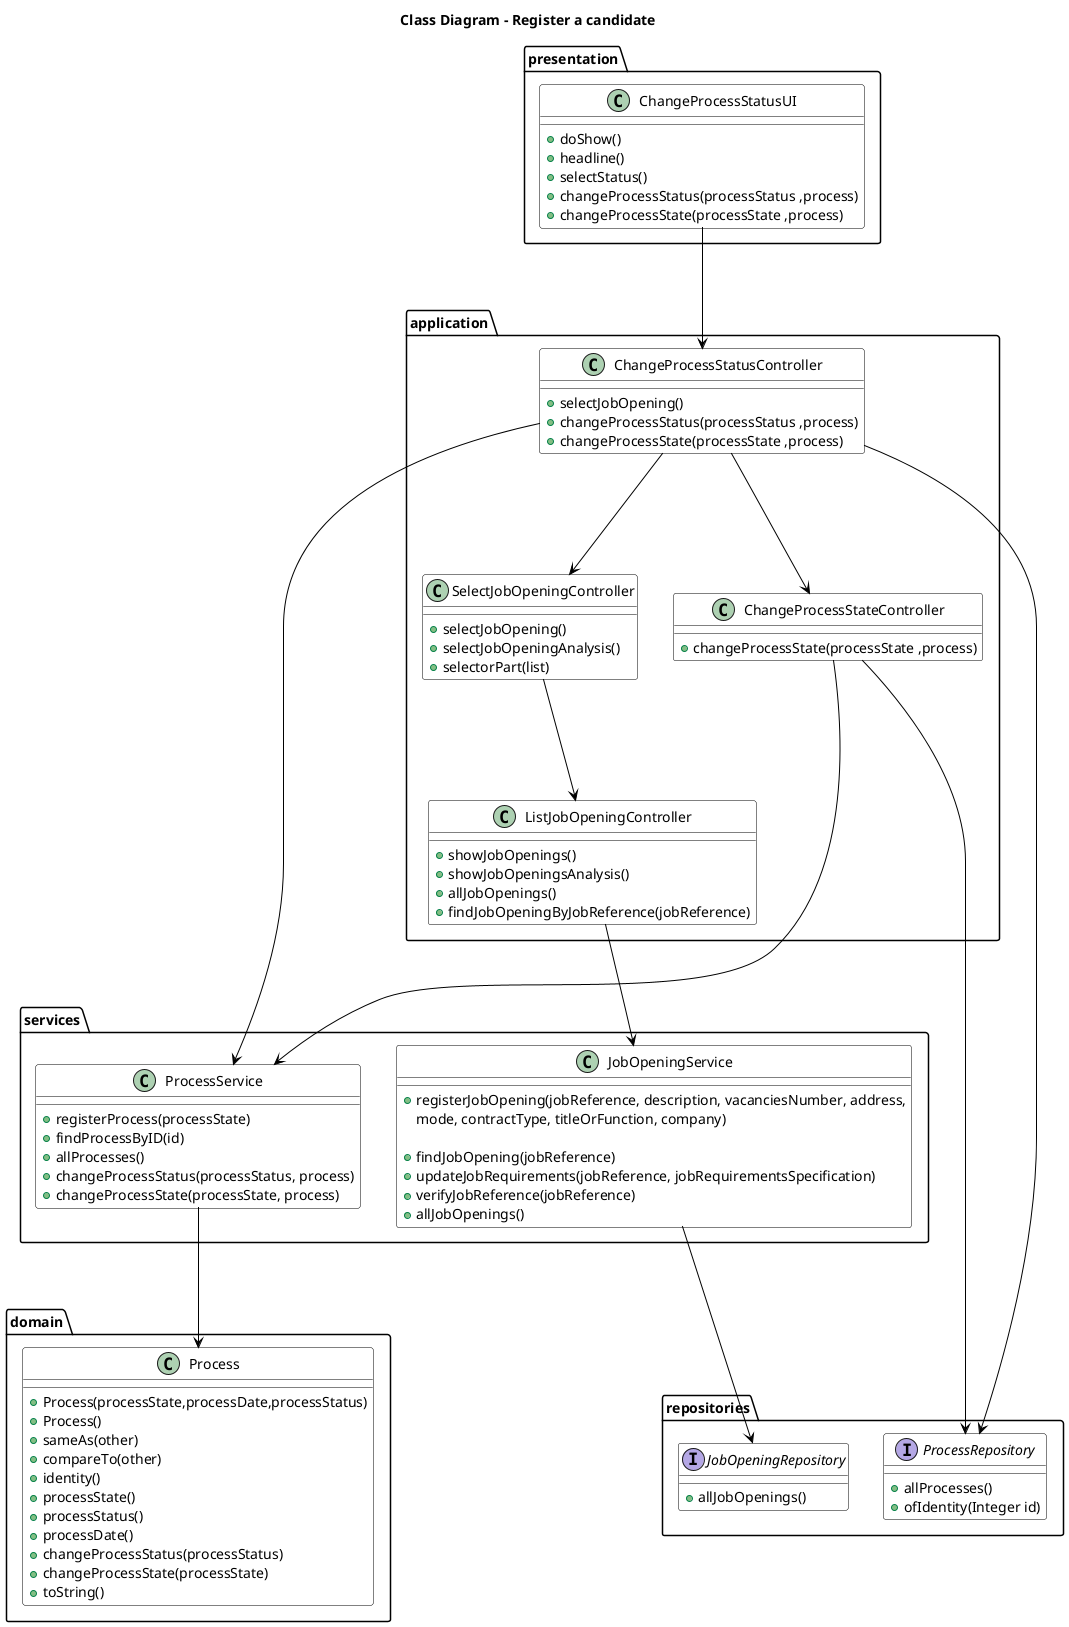 @startuml
'skinparam linetype ortho
'left to right direction


skinparam class {
    BackgroundColor White
    ArrowColor Black
    BorderColor Black
    FontColor Black
    FontSize 14
}

Title "Class Diagram - Register a candidate"

package "presentation" {
    class ChangeProcessStatusUI {
        + doShow()
        + headline()
        + selectStatus()
        + changeProcessStatus(processStatus ,process)
        + changeProcessState(processState ,process)
    }
}

package "application" {
    class ChangeProcessStatusController {
        + selectJobOpening()
        + changeProcessStatus(processStatus ,process)
        + changeProcessState(processState ,process)
    }
    class ChangeProcessStateController {
        + changeProcessState(processState ,process)
    }
    class SelectJobOpeningController {
        + selectJobOpening()
        + selectJobOpeningAnalysis()
        + selectorPart(list)
    }
    class ListJobOpeningController {
        + showJobOpenings()
        + showJobOpeningsAnalysis()
        + allJobOpenings()
        + findJobOpeningByJobReference(jobReference)
    }
}

package "repositories" {
    interface JobOpeningRepository {
        + allJobOpenings()
    }

    interface ProcessRepository {
        + allProcesses()
        + ofIdentity(Integer id)
    }
}

package "domain" {
    class Process {
        + Process(processState,processDate,processStatus)
        + Process()
        + sameAs(other)
        + compareTo(other)
        + identity()
        + processState()
        + processStatus()
        + processDate()
        + changeProcessStatus(processStatus)
        + changeProcessState(processState)
        + toString()
    }
}

package "services" {
    class JobOpeningService {
        + registerJobOpening(jobReference, description, vacanciesNumber, address,
            mode, contractType, titleOrFunction, company)

        + findJobOpening(jobReference)
        + updateJobRequirements(jobReference, jobRequirementsSpecification)
        + verifyJobReference(jobReference)
        + allJobOpenings()

    }

    class ProcessService {
        + registerProcess(processState)
        + findProcessByID(id)
        + allProcesses()
        + changeProcessStatus(processStatus, process)
        + changeProcessState(processState, process)
    }
}

ChangeProcessStatusUI ---> ChangeProcessStatusController

ChangeProcessStatusController ---> SelectJobOpeningController
ChangeProcessStatusController ---> ChangeProcessStateController
ChangeProcessStatusController ---> ProcessRepository
ChangeProcessStatusController ---> ProcessService

ChangeProcessStateController ---> ProcessRepository
ChangeProcessStateController ---> ProcessService

SelectJobOpeningController ---> ListJobOpeningController

ListJobOpeningController ---> JobOpeningService

JobOpeningService ---> JobOpeningRepository

ProcessService ---> Process

@enduml